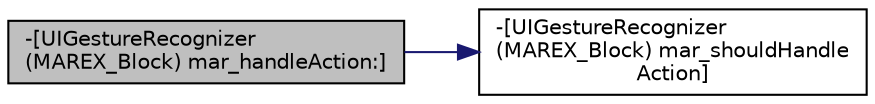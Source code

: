 digraph "-[UIGestureRecognizer(MAREX_Block) mar_handleAction:]"
{
  edge [fontname="Helvetica",fontsize="10",labelfontname="Helvetica",labelfontsize="10"];
  node [fontname="Helvetica",fontsize="10",shape=record];
  rankdir="LR";
  Node10 [label="-[UIGestureRecognizer\l(MAREX_Block) mar_handleAction:]",height=0.2,width=0.4,color="black", fillcolor="grey75", style="filled", fontcolor="black"];
  Node10 -> Node11 [color="midnightblue",fontsize="10",style="solid",fontname="Helvetica"];
  Node11 [label="-[UIGestureRecognizer\l(MAREX_Block) mar_shouldHandle\lAction]",height=0.2,width=0.4,color="black", fillcolor="white", style="filled",URL="$category_u_i_gesture_recognizer_07_m_a_r_e_x___block_08.html#a254ee924408c263884df11c877413f6e"];
}
